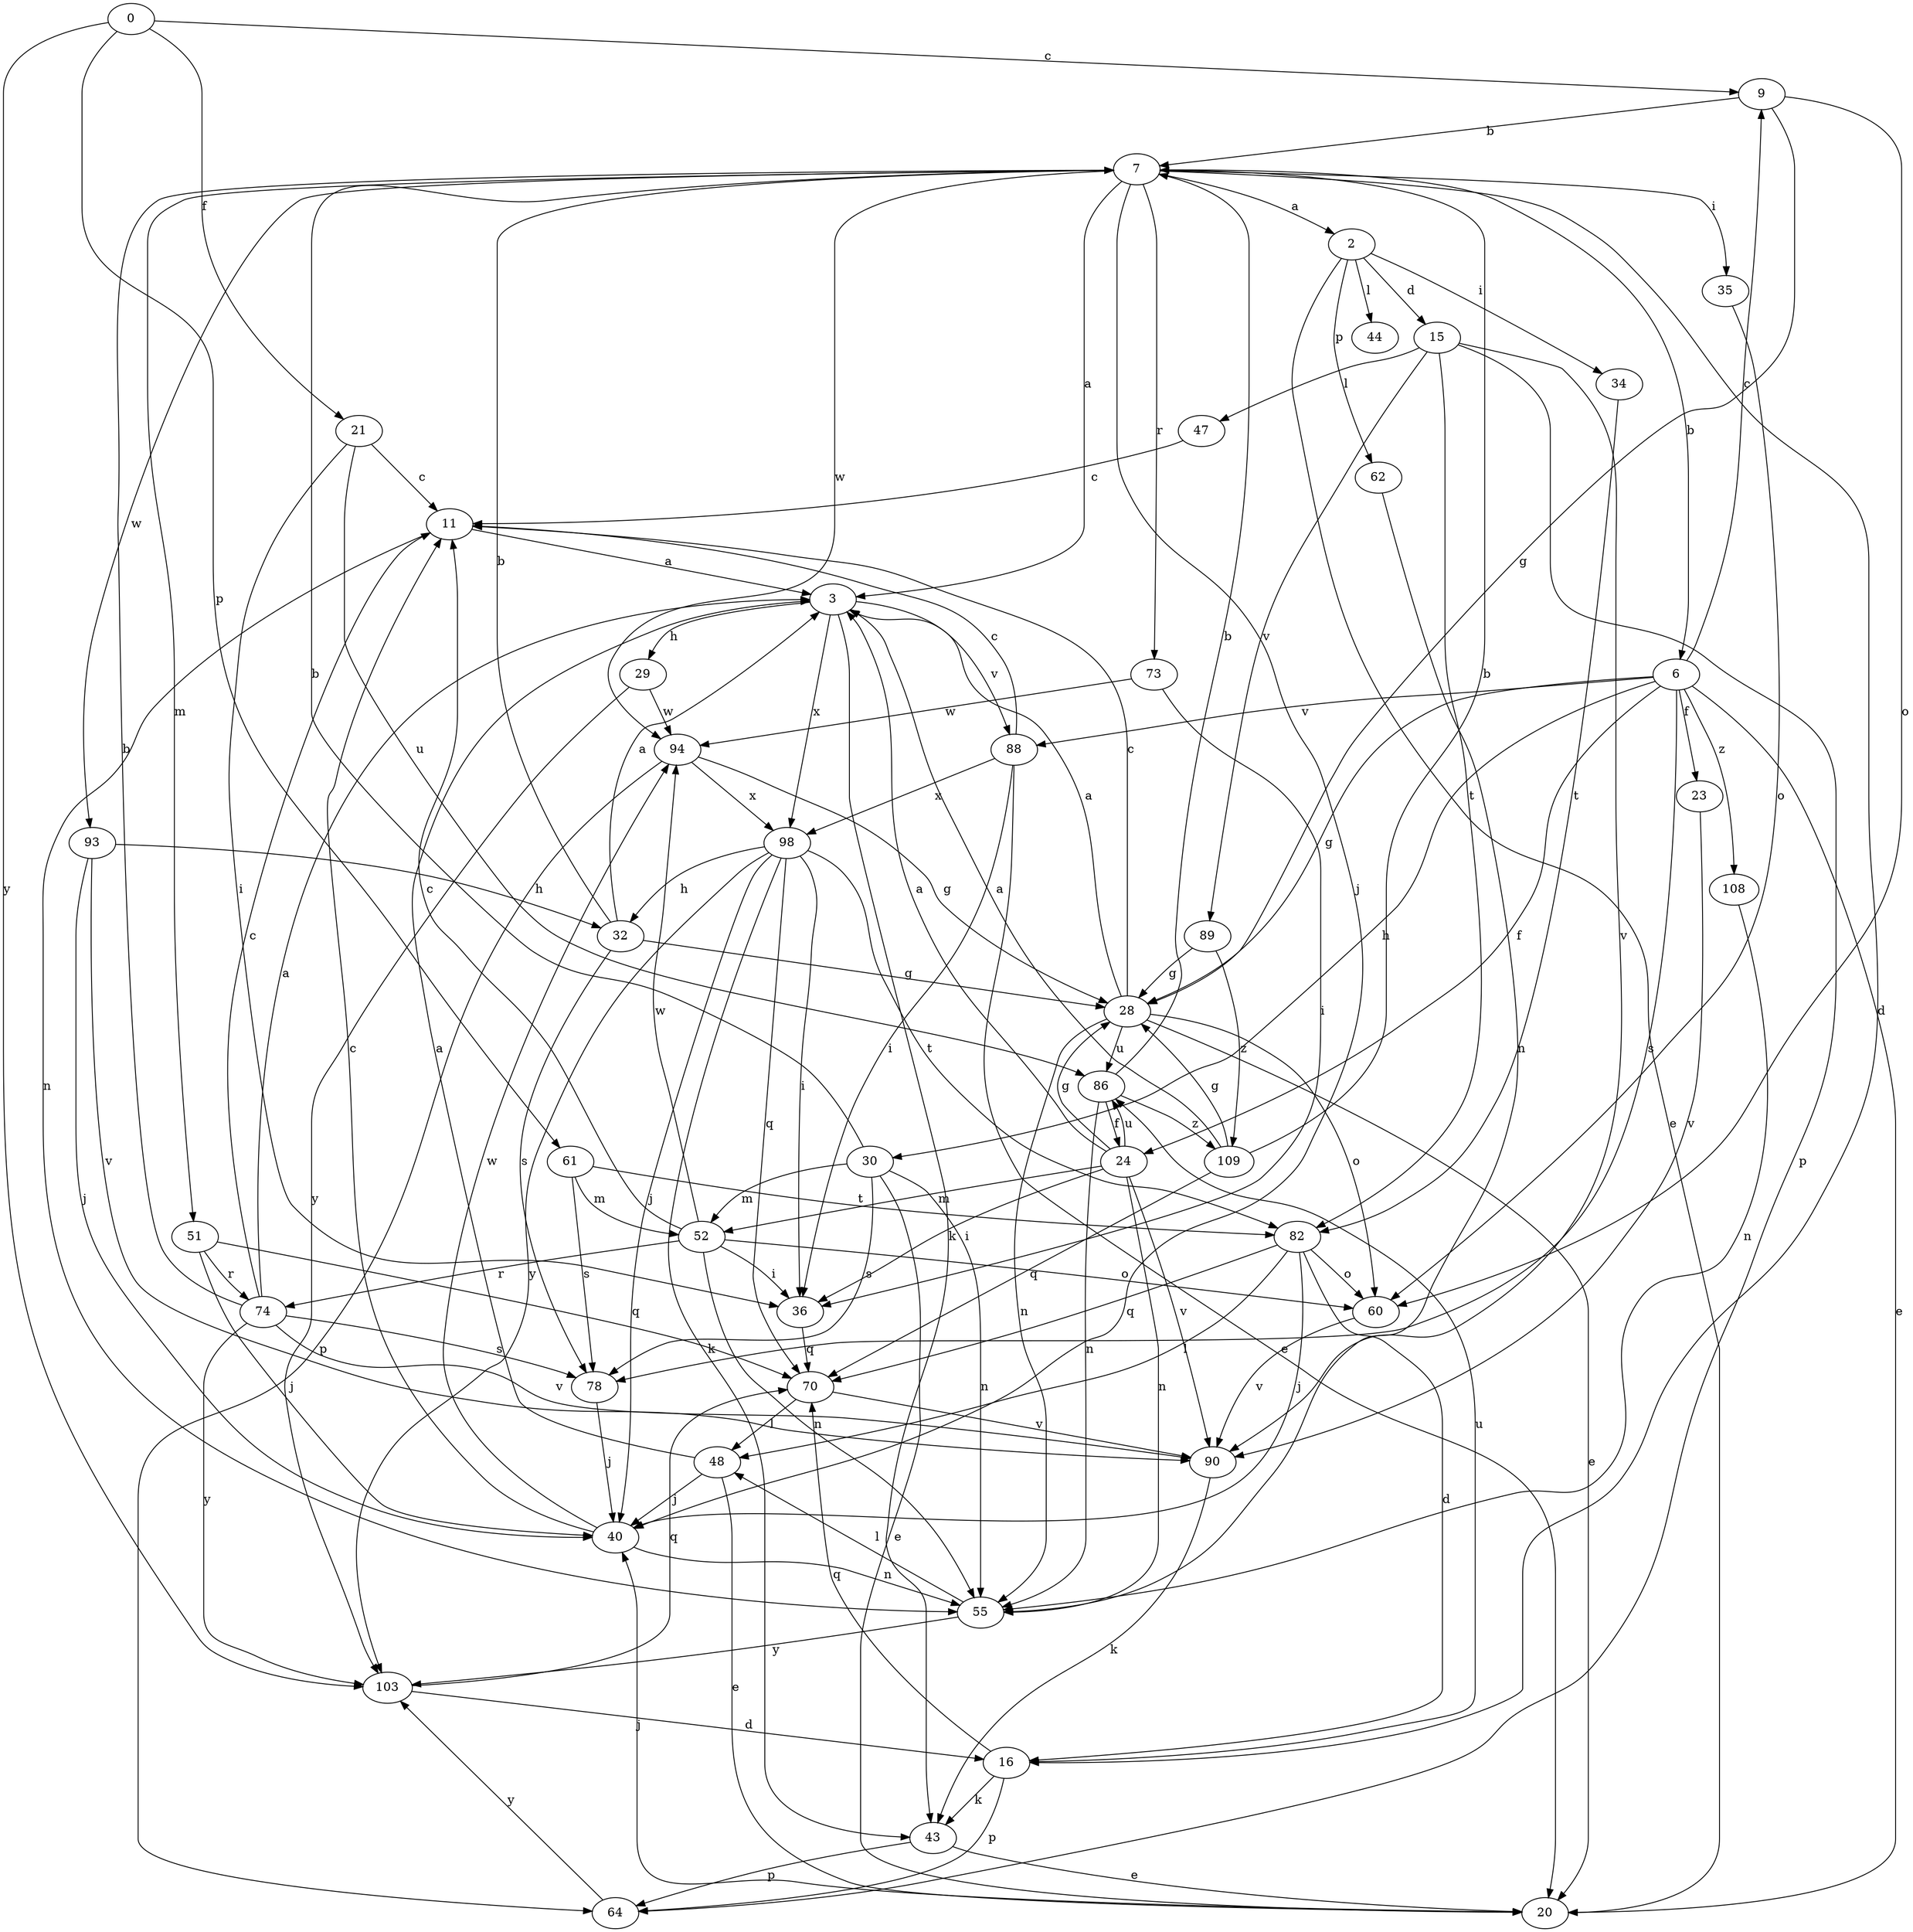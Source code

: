 strict digraph  {
0;
2;
3;
6;
7;
9;
11;
15;
16;
20;
21;
23;
24;
28;
29;
30;
32;
34;
35;
36;
40;
43;
44;
47;
48;
51;
52;
55;
60;
61;
62;
64;
70;
73;
74;
78;
82;
86;
88;
89;
90;
93;
94;
98;
103;
108;
109;
0 -> 9  [label=c];
0 -> 21  [label=f];
0 -> 61  [label=p];
0 -> 103  [label=y];
2 -> 15  [label=d];
2 -> 20  [label=e];
2 -> 34  [label=i];
2 -> 44  [label=l];
2 -> 62  [label=p];
3 -> 29  [label=h];
3 -> 43  [label=k];
3 -> 88  [label=v];
3 -> 98  [label=x];
6 -> 9  [label=c];
6 -> 20  [label=e];
6 -> 23  [label=f];
6 -> 24  [label=f];
6 -> 28  [label=g];
6 -> 30  [label=h];
6 -> 78  [label=s];
6 -> 88  [label=v];
6 -> 108  [label=z];
7 -> 2  [label=a];
7 -> 3  [label=a];
7 -> 6  [label=b];
7 -> 16  [label=d];
7 -> 35  [label=i];
7 -> 40  [label=j];
7 -> 51  [label=m];
7 -> 73  [label=r];
7 -> 93  [label=w];
7 -> 94  [label=w];
9 -> 7  [label=b];
9 -> 28  [label=g];
9 -> 60  [label=o];
11 -> 3  [label=a];
11 -> 55  [label=n];
15 -> 47  [label=l];
15 -> 64  [label=p];
15 -> 82  [label=t];
15 -> 89  [label=v];
15 -> 90  [label=v];
16 -> 43  [label=k];
16 -> 64  [label=p];
16 -> 70  [label=q];
16 -> 86  [label=u];
20 -> 40  [label=j];
21 -> 11  [label=c];
21 -> 36  [label=i];
21 -> 86  [label=u];
23 -> 90  [label=v];
24 -> 3  [label=a];
24 -> 28  [label=g];
24 -> 36  [label=i];
24 -> 52  [label=m];
24 -> 55  [label=n];
24 -> 86  [label=u];
24 -> 90  [label=v];
28 -> 3  [label=a];
28 -> 11  [label=c];
28 -> 20  [label=e];
28 -> 55  [label=n];
28 -> 60  [label=o];
28 -> 86  [label=u];
29 -> 94  [label=w];
29 -> 103  [label=y];
30 -> 7  [label=b];
30 -> 20  [label=e];
30 -> 52  [label=m];
30 -> 55  [label=n];
30 -> 78  [label=s];
32 -> 3  [label=a];
32 -> 7  [label=b];
32 -> 28  [label=g];
32 -> 78  [label=s];
34 -> 82  [label=t];
35 -> 60  [label=o];
36 -> 70  [label=q];
40 -> 11  [label=c];
40 -> 55  [label=n];
40 -> 94  [label=w];
43 -> 20  [label=e];
43 -> 64  [label=p];
47 -> 11  [label=c];
48 -> 3  [label=a];
48 -> 20  [label=e];
48 -> 40  [label=j];
51 -> 40  [label=j];
51 -> 70  [label=q];
51 -> 74  [label=r];
52 -> 11  [label=c];
52 -> 36  [label=i];
52 -> 55  [label=n];
52 -> 60  [label=o];
52 -> 74  [label=r];
52 -> 94  [label=w];
55 -> 48  [label=l];
55 -> 103  [label=y];
60 -> 90  [label=v];
61 -> 52  [label=m];
61 -> 78  [label=s];
61 -> 82  [label=t];
62 -> 55  [label=n];
64 -> 103  [label=y];
70 -> 48  [label=l];
70 -> 90  [label=v];
73 -> 36  [label=i];
73 -> 94  [label=w];
74 -> 3  [label=a];
74 -> 7  [label=b];
74 -> 11  [label=c];
74 -> 78  [label=s];
74 -> 90  [label=v];
74 -> 103  [label=y];
78 -> 40  [label=j];
82 -> 16  [label=d];
82 -> 40  [label=j];
82 -> 48  [label=l];
82 -> 60  [label=o];
82 -> 70  [label=q];
86 -> 7  [label=b];
86 -> 24  [label=f];
86 -> 55  [label=n];
86 -> 109  [label=z];
88 -> 11  [label=c];
88 -> 20  [label=e];
88 -> 36  [label=i];
88 -> 98  [label=x];
89 -> 28  [label=g];
89 -> 109  [label=z];
90 -> 43  [label=k];
93 -> 32  [label=h];
93 -> 40  [label=j];
93 -> 90  [label=v];
94 -> 28  [label=g];
94 -> 64  [label=p];
94 -> 98  [label=x];
98 -> 32  [label=h];
98 -> 36  [label=i];
98 -> 40  [label=j];
98 -> 43  [label=k];
98 -> 70  [label=q];
98 -> 82  [label=t];
98 -> 103  [label=y];
103 -> 16  [label=d];
103 -> 70  [label=q];
108 -> 55  [label=n];
109 -> 3  [label=a];
109 -> 7  [label=b];
109 -> 28  [label=g];
109 -> 70  [label=q];
}
